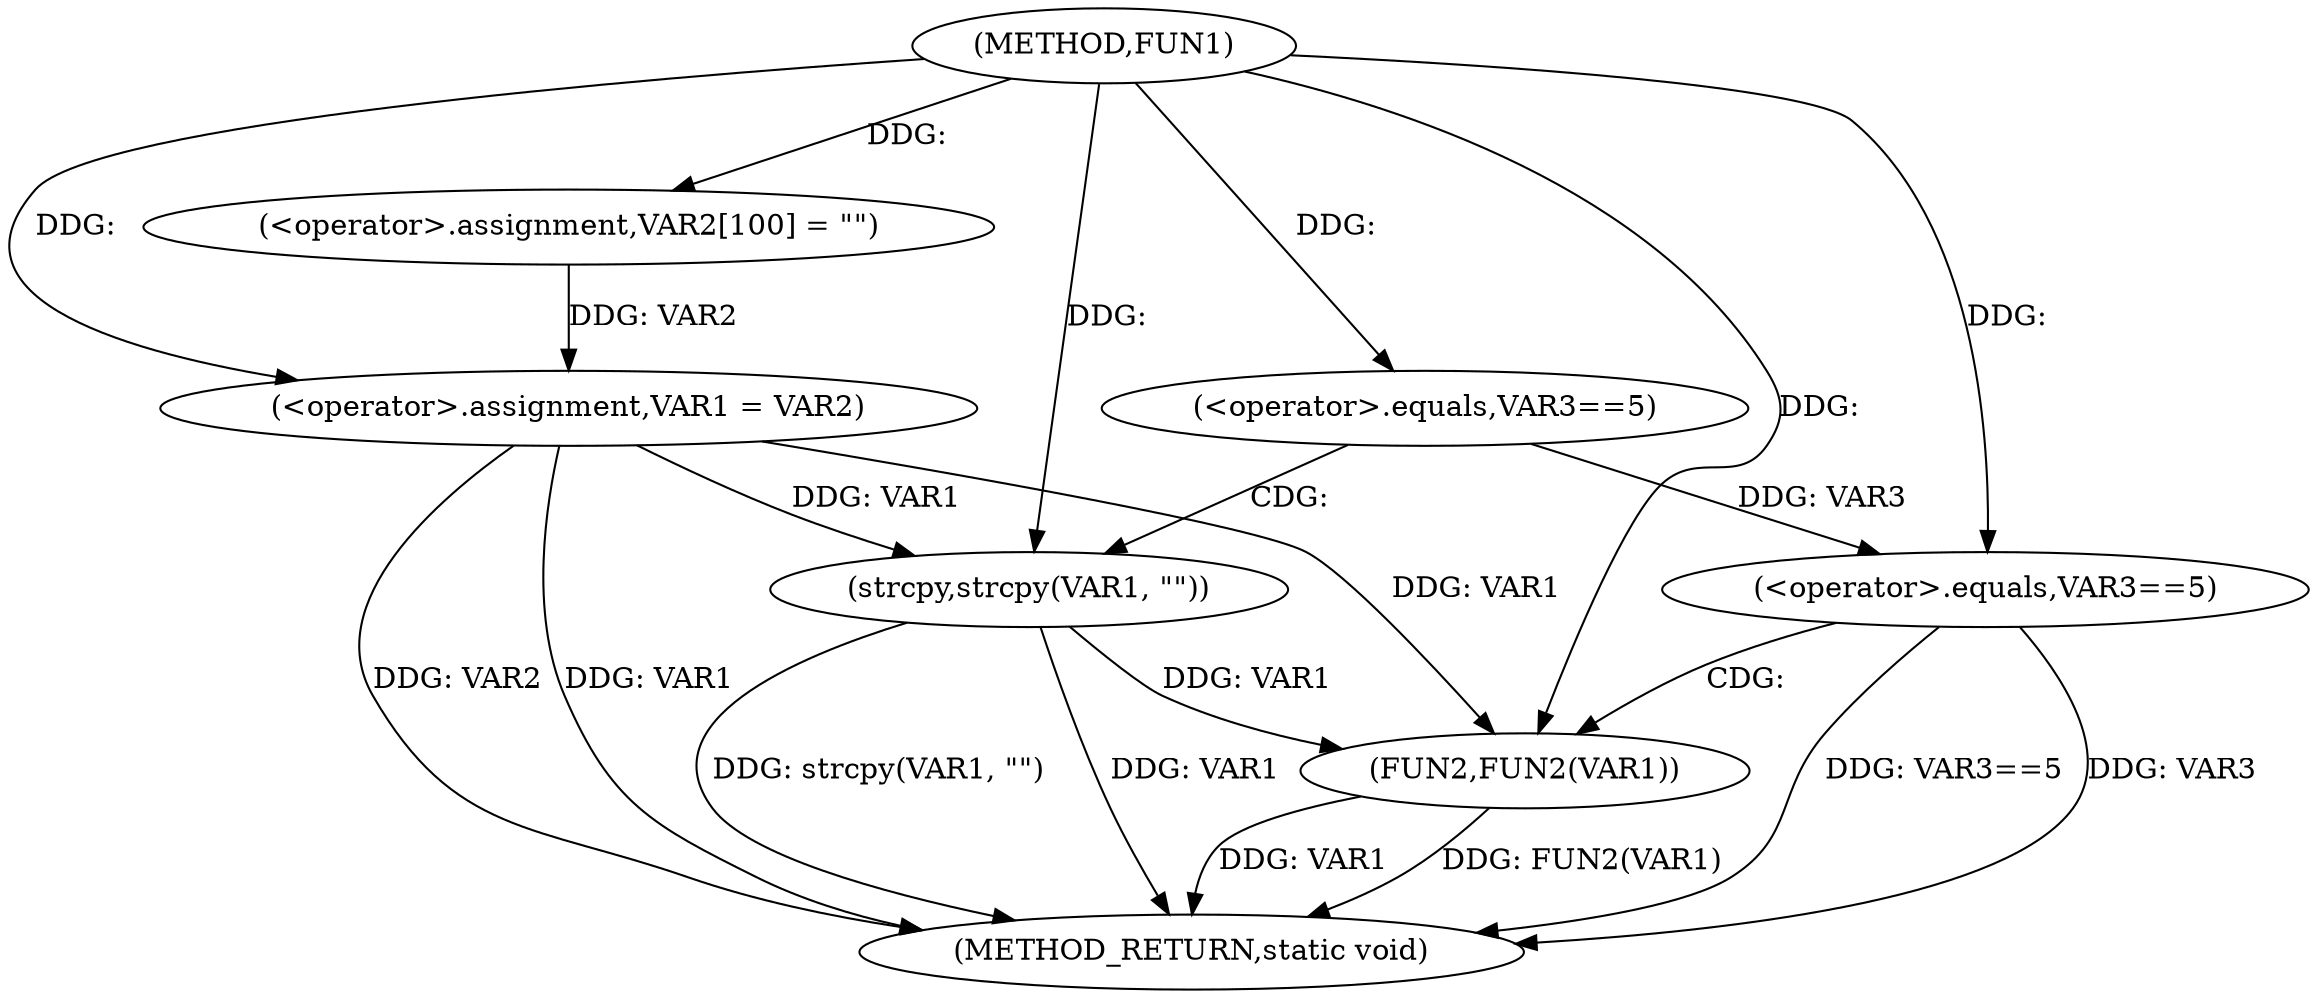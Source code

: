 digraph FUN1 {  
"1000100" [label = "(METHOD,FUN1)" ]
"1000125" [label = "(METHOD_RETURN,static void)" ]
"1000104" [label = "(<operator>.assignment,VAR2[100] = \"\")" ]
"1000107" [label = "(<operator>.assignment,VAR1 = VAR2)" ]
"1000111" [label = "(<operator>.equals,VAR3==5)" ]
"1000115" [label = "(strcpy,strcpy(VAR1, \"\"))" ]
"1000119" [label = "(<operator>.equals,VAR3==5)" ]
"1000123" [label = "(FUN2,FUN2(VAR1))" ]
  "1000107" -> "1000125"  [ label = "DDG: VAR1"] 
  "1000123" -> "1000125"  [ label = "DDG: FUN2(VAR1)"] 
  "1000115" -> "1000125"  [ label = "DDG: strcpy(VAR1, \"\")"] 
  "1000119" -> "1000125"  [ label = "DDG: VAR3"] 
  "1000119" -> "1000125"  [ label = "DDG: VAR3==5"] 
  "1000115" -> "1000125"  [ label = "DDG: VAR1"] 
  "1000107" -> "1000125"  [ label = "DDG: VAR2"] 
  "1000123" -> "1000125"  [ label = "DDG: VAR1"] 
  "1000100" -> "1000104"  [ label = "DDG: "] 
  "1000104" -> "1000107"  [ label = "DDG: VAR2"] 
  "1000100" -> "1000107"  [ label = "DDG: "] 
  "1000100" -> "1000111"  [ label = "DDG: "] 
  "1000107" -> "1000115"  [ label = "DDG: VAR1"] 
  "1000100" -> "1000115"  [ label = "DDG: "] 
  "1000111" -> "1000119"  [ label = "DDG: VAR3"] 
  "1000100" -> "1000119"  [ label = "DDG: "] 
  "1000107" -> "1000123"  [ label = "DDG: VAR1"] 
  "1000115" -> "1000123"  [ label = "DDG: VAR1"] 
  "1000100" -> "1000123"  [ label = "DDG: "] 
  "1000111" -> "1000115"  [ label = "CDG: "] 
  "1000119" -> "1000123"  [ label = "CDG: "] 
}
